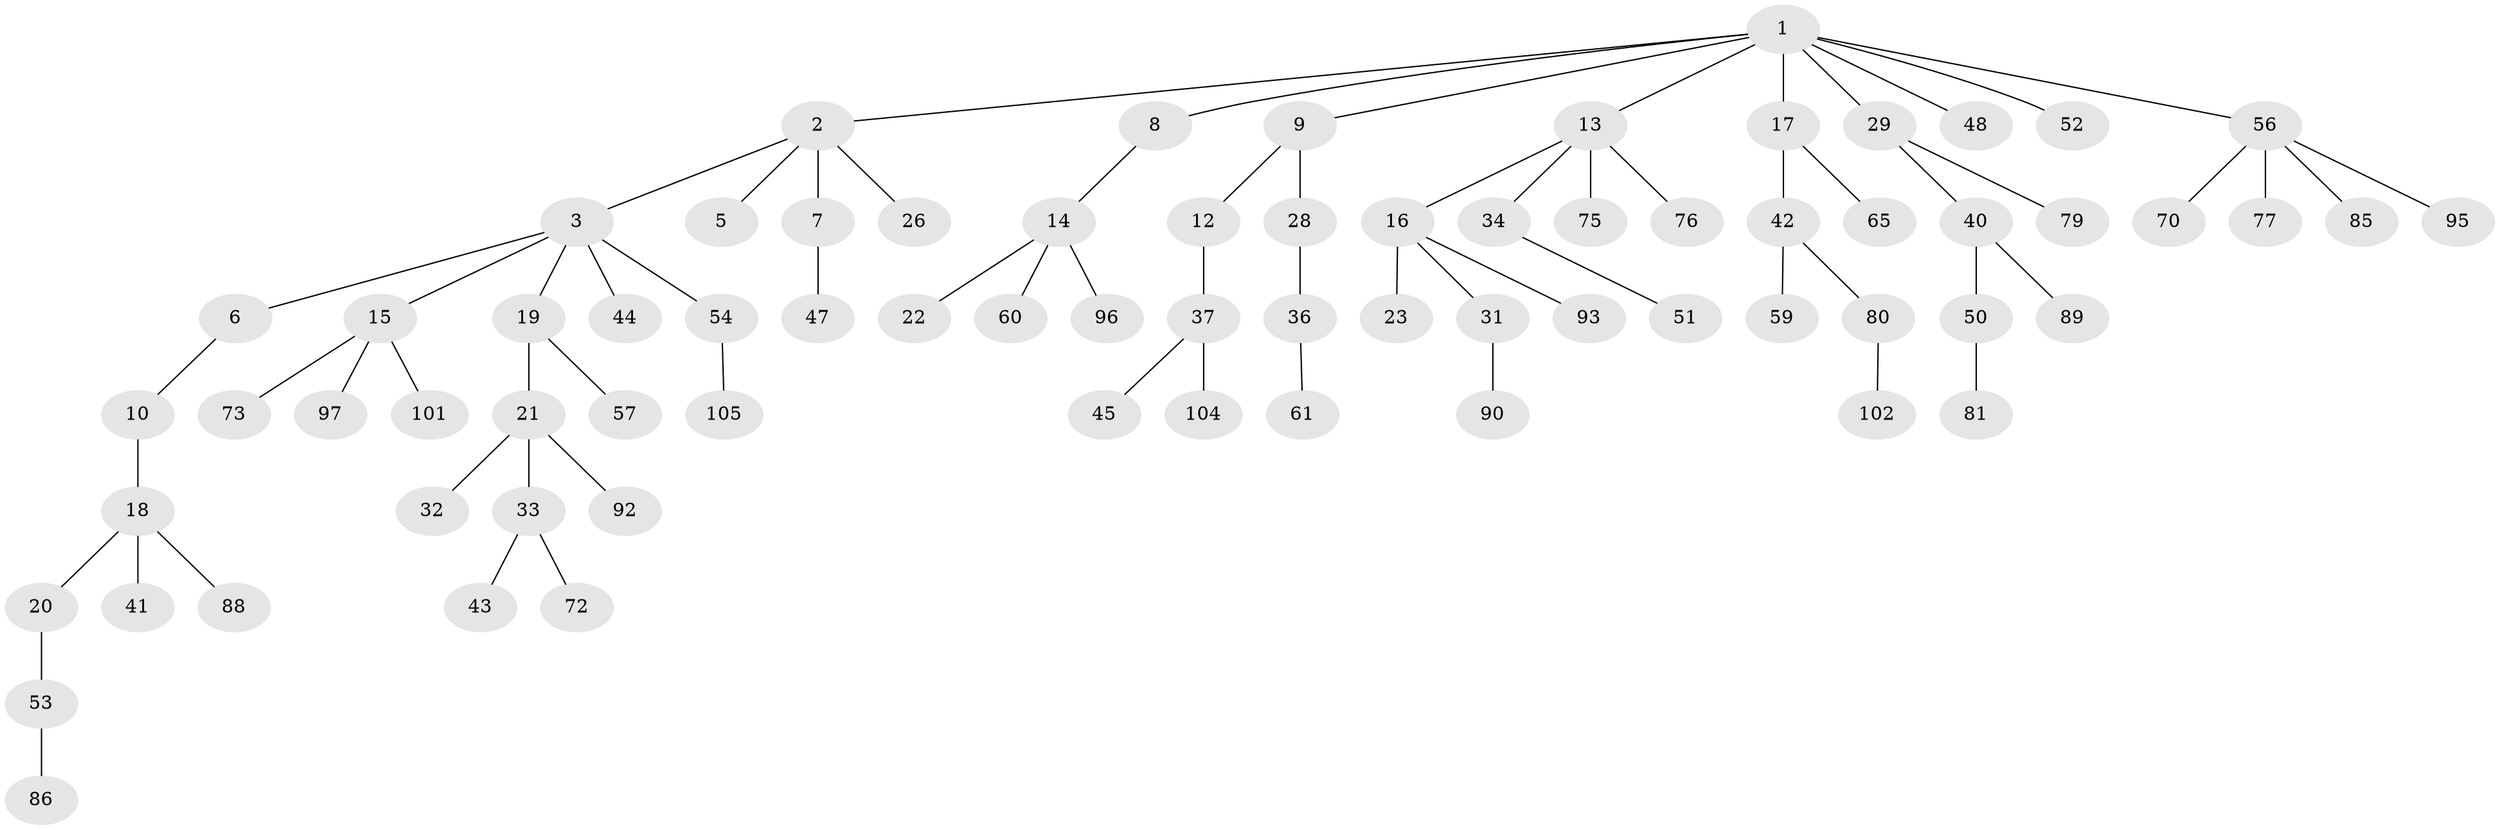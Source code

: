 // Generated by graph-tools (version 1.1) at 2025/24/03/03/25 07:24:07]
// undirected, 72 vertices, 71 edges
graph export_dot {
graph [start="1"]
  node [color=gray90,style=filled];
  1 [super="+4"];
  2 [super="+11"];
  3 [super="+38"];
  5;
  6;
  7;
  8;
  9 [super="+84"];
  10 [super="+91"];
  12 [super="+83"];
  13 [super="+24"];
  14 [super="+49"];
  15 [super="+66"];
  16;
  17 [super="+30"];
  18 [super="+35"];
  19 [super="+25"];
  20 [super="+62"];
  21 [super="+27"];
  22;
  23 [super="+87"];
  26;
  28;
  29;
  31 [super="+63"];
  32;
  33 [super="+64"];
  34;
  36 [super="+39"];
  37 [super="+46"];
  40 [super="+78"];
  41 [super="+98"];
  42 [super="+55"];
  43;
  44;
  45;
  47;
  48 [super="+71"];
  50;
  51 [super="+68"];
  52 [super="+69"];
  53 [super="+82"];
  54;
  56 [super="+58"];
  57;
  59 [super="+67"];
  60;
  61 [super="+103"];
  65;
  70;
  72;
  73 [super="+74"];
  75 [super="+100"];
  76;
  77;
  79;
  80 [super="+99"];
  81 [super="+106"];
  85;
  86;
  88;
  89;
  90;
  92;
  93 [super="+94"];
  95;
  96;
  97;
  101;
  102;
  104;
  105;
  1 -- 2;
  1 -- 8;
  1 -- 9;
  1 -- 48;
  1 -- 17;
  1 -- 29;
  1 -- 52;
  1 -- 56;
  1 -- 13;
  2 -- 3;
  2 -- 5;
  2 -- 7;
  2 -- 26;
  3 -- 6;
  3 -- 15;
  3 -- 19;
  3 -- 44;
  3 -- 54;
  6 -- 10;
  7 -- 47;
  8 -- 14;
  9 -- 12;
  9 -- 28;
  10 -- 18;
  12 -- 37;
  13 -- 16;
  13 -- 34;
  13 -- 75;
  13 -- 76;
  14 -- 22;
  14 -- 60;
  14 -- 96;
  15 -- 73;
  15 -- 97;
  15 -- 101;
  16 -- 23;
  16 -- 31;
  16 -- 93;
  17 -- 65;
  17 -- 42;
  18 -- 20;
  18 -- 41;
  18 -- 88;
  19 -- 21;
  19 -- 57;
  20 -- 53;
  21 -- 33;
  21 -- 32;
  21 -- 92;
  28 -- 36;
  29 -- 40;
  29 -- 79;
  31 -- 90;
  33 -- 43;
  33 -- 72;
  34 -- 51;
  36 -- 61;
  37 -- 45;
  37 -- 104;
  40 -- 50;
  40 -- 89;
  42 -- 80;
  42 -- 59;
  50 -- 81;
  53 -- 86;
  54 -- 105;
  56 -- 77;
  56 -- 85;
  56 -- 70;
  56 -- 95;
  80 -- 102;
}
